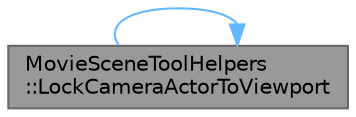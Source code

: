 digraph "MovieSceneToolHelpers::LockCameraActorToViewport"
{
 // INTERACTIVE_SVG=YES
 // LATEX_PDF_SIZE
  bgcolor="transparent";
  edge [fontname=Helvetica,fontsize=10,labelfontname=Helvetica,labelfontsize=10];
  node [fontname=Helvetica,fontsize=10,shape=box,height=0.2,width=0.4];
  rankdir="LR";
  Node1 [id="Node000001",label="MovieSceneToolHelpers\l::LockCameraActorToViewport",height=0.2,width=0.4,color="gray40", fillcolor="grey60", style="filled", fontcolor="black",tooltip="Lock the given camera actor to the viewport."];
  Node1 -> Node1 [id="edge1_Node000001_Node000001",color="steelblue1",style="solid",tooltip=" "];
}
